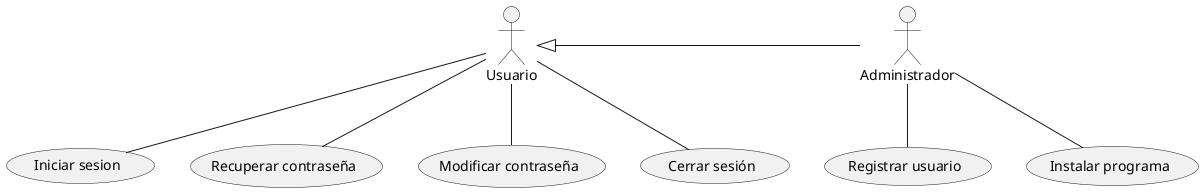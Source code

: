 @startuml
actor Usuario
actor Administrador
Usuario <|- Administrador

Usuario -- (Iniciar sesion)
Usuario -- (Recuperar contraseña)
Usuario -- (Modificar contraseña)
Usuario -- (Cerrar sesión)

Administrador -- (Registrar usuario)
Administrador -- (Instalar programa)

@enduml